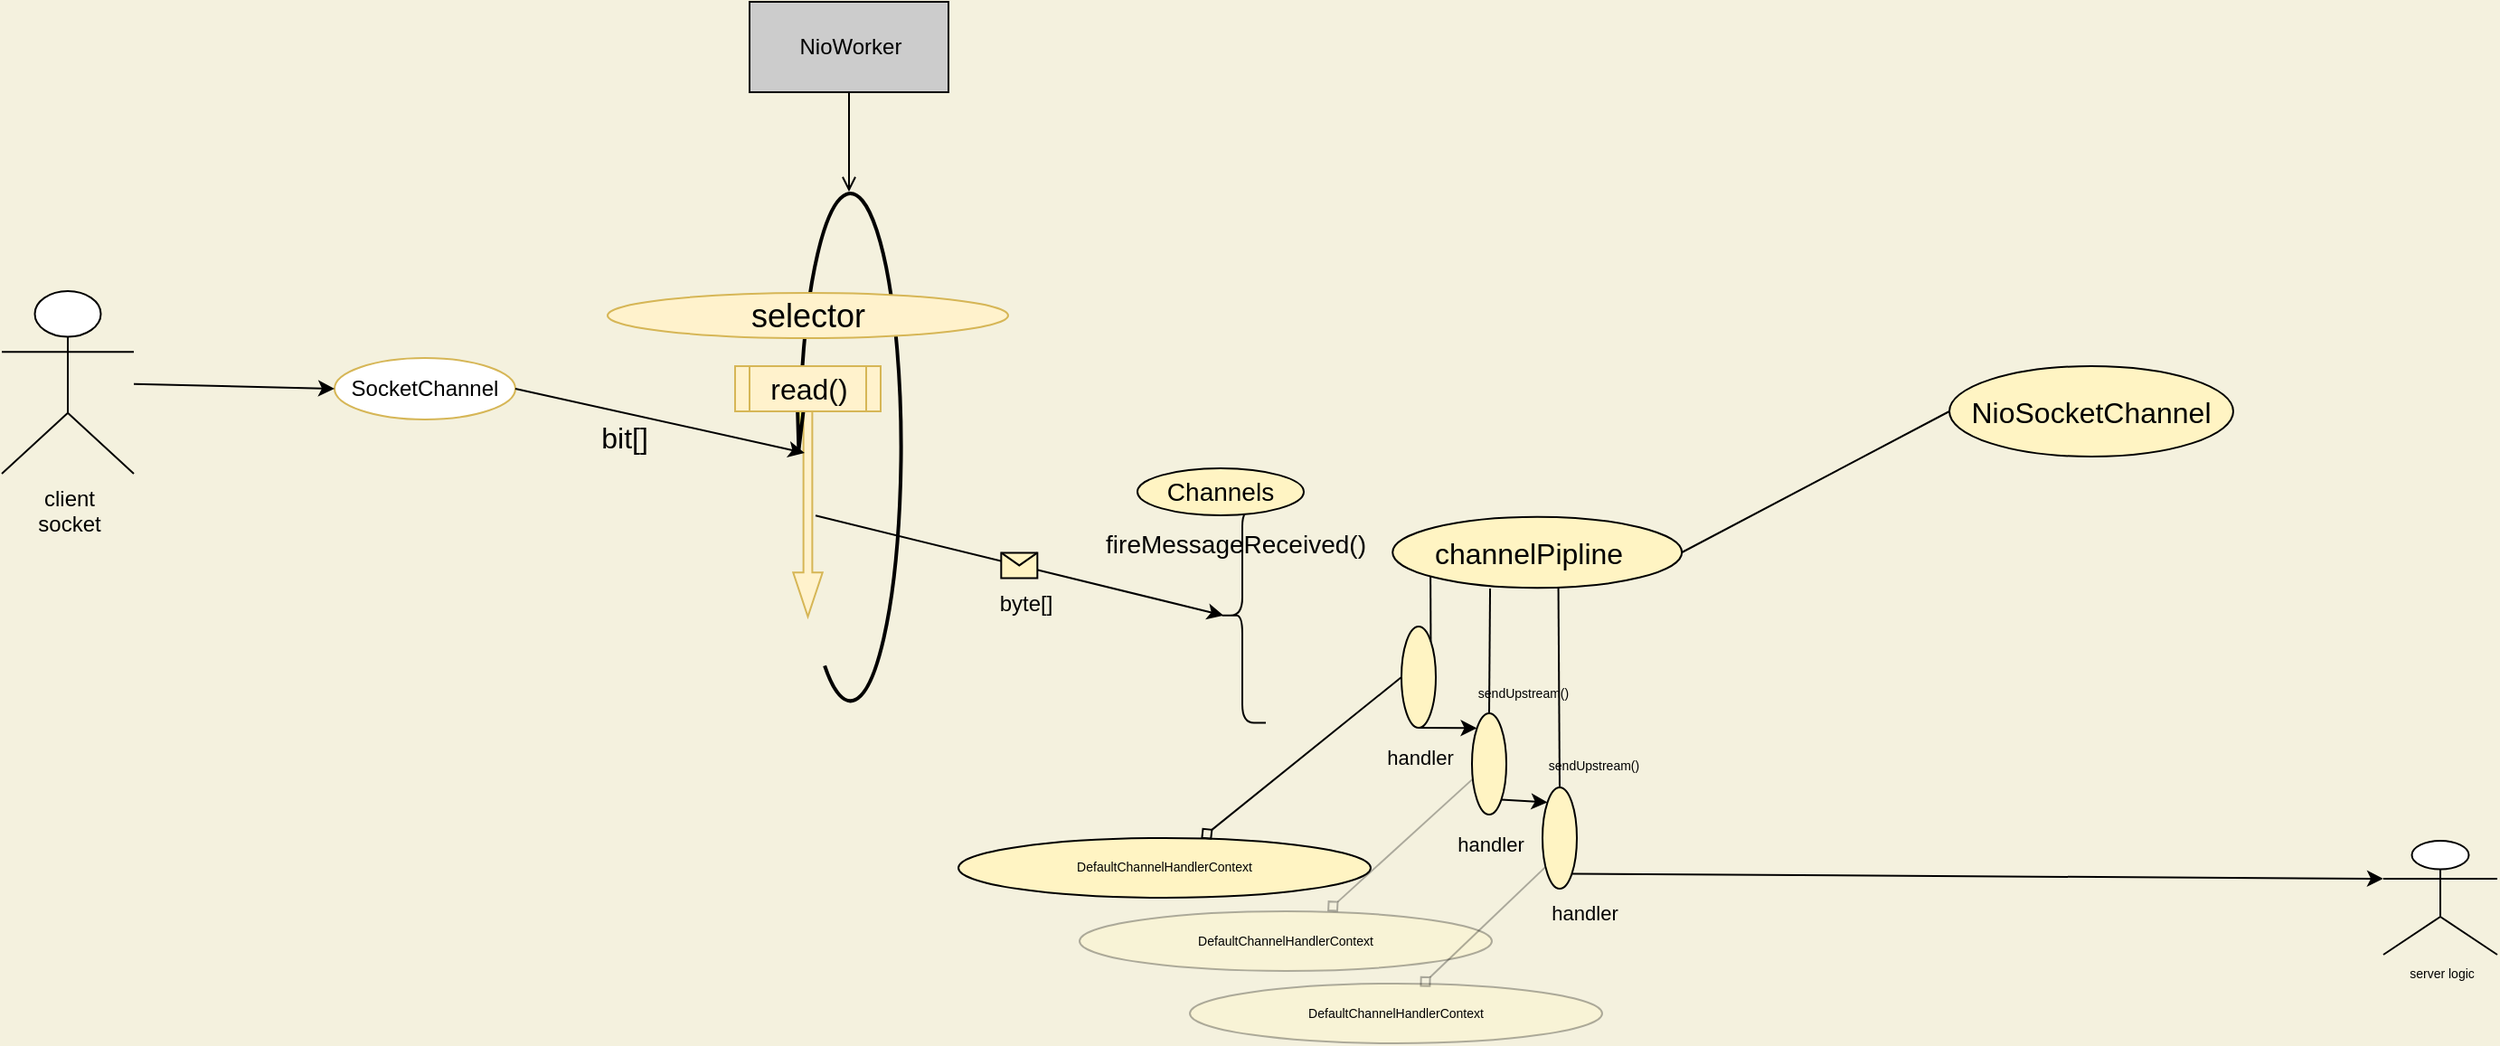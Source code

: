 <mxfile version="18.1.3" type="github">
  <diagram id="C5RBs43oDa-KdzZeNtuy" name="Page-1">
    <mxGraphModel dx="1247" dy="706" grid="0" gridSize="10" guides="1" tooltips="1" connect="1" arrows="1" fold="1" page="1" pageScale="1" pageWidth="2339" pageHeight="3300" background="#F4F1DE" math="0" shadow="0">
      <root>
        <mxCell id="WIyWlLk6GJQsqaUBKTNV-0" />
        <mxCell id="WIyWlLk6GJQsqaUBKTNV-1" parent="WIyWlLk6GJQsqaUBKTNV-0" />
        <mxCell id="-A4_LXCZxTvNpayDPFUK-17" value="" style="shape=singleArrow;direction=south;whiteSpace=wrap;html=1;fontSize=16;fillColor=#fff2cc;strokeColor=#d6b656;" parent="WIyWlLk6GJQsqaUBKTNV-1" vertex="1">
          <mxGeometry x="586.63" y="444" width="16.25" height="122" as="geometry" />
        </mxCell>
        <mxCell id="-A4_LXCZxTvNpayDPFUK-0" value="client&lt;br&gt;socket" style="shape=umlActor;verticalLabelPosition=bottom;verticalAlign=top;html=1;fontFamily=Helvetica;fontSize=12;fontColor=default;align=center;strokeColor=default;fillColor=default;" parent="WIyWlLk6GJQsqaUBKTNV-1" vertex="1">
          <mxGeometry x="149" y="386" width="73" height="101" as="geometry" />
        </mxCell>
        <mxCell id="-A4_LXCZxTvNpayDPFUK-1" value="NioWorker" style="html=1;fillColor=#CCCCCC;" parent="WIyWlLk6GJQsqaUBKTNV-1" vertex="1">
          <mxGeometry x="562.5" y="226" width="110" height="50" as="geometry" />
        </mxCell>
        <mxCell id="-A4_LXCZxTvNpayDPFUK-2" value="SocketChannel" style="ellipse;whiteSpace=wrap;html=1;fillColor=#FFFFFF;strokeColor=#d6b656;" parent="WIyWlLk6GJQsqaUBKTNV-1" vertex="1">
          <mxGeometry x="333" y="423" width="100" height="34" as="geometry" />
        </mxCell>
        <mxCell id="-A4_LXCZxTvNpayDPFUK-5" style="edgeStyle=orthogonalEdgeStyle;rounded=0;orthogonalLoop=1;jettySize=auto;html=1;entryX=0.5;entryY=1;entryDx=0;entryDy=0;fontSize=18;startArrow=open;startFill=0;endArrow=none;endFill=0;" parent="WIyWlLk6GJQsqaUBKTNV-1" source="-A4_LXCZxTvNpayDPFUK-4" target="-A4_LXCZxTvNpayDPFUK-1" edge="1">
          <mxGeometry relative="1" as="geometry" />
        </mxCell>
        <mxCell id="-A4_LXCZxTvNpayDPFUK-4" value="" style="verticalLabelPosition=bottom;html=1;verticalAlign=top;strokeWidth=2;shape=mxgraph.lean_mapping.physical_pull;pointerEvents=1;fillColor=#FFFA75;rotation=-180;" parent="WIyWlLk6GJQsqaUBKTNV-1" vertex="1">
          <mxGeometry x="588.5" y="331" width="58" height="283" as="geometry" />
        </mxCell>
        <mxCell id="-A4_LXCZxTvNpayDPFUK-6" value="read()" style="shape=process;whiteSpace=wrap;html=1;backgroundOutline=1;fontSize=16;fillColor=#fff2cc;strokeColor=#d6b656;" parent="WIyWlLk6GJQsqaUBKTNV-1" vertex="1">
          <mxGeometry x="554.5" y="427.5" width="80.5" height="25" as="geometry" />
        </mxCell>
        <mxCell id="-A4_LXCZxTvNpayDPFUK-3" value="selector" style="ellipse;whiteSpace=wrap;html=1;fillColor=#fff2cc;strokeColor=#d6b656;fontSize=18;" parent="WIyWlLk6GJQsqaUBKTNV-1" vertex="1">
          <mxGeometry x="484" y="387" width="221.5" height="25" as="geometry" />
        </mxCell>
        <mxCell id="-A4_LXCZxTvNpayDPFUK-13" value="" style="endArrow=classic;html=1;rounded=0;fontSize=16;entryX=0;entryY=0.5;entryDx=0;entryDy=0;" parent="WIyWlLk6GJQsqaUBKTNV-1" source="-A4_LXCZxTvNpayDPFUK-0" target="-A4_LXCZxTvNpayDPFUK-2" edge="1">
          <mxGeometry width="50" height="50" relative="1" as="geometry">
            <mxPoint x="309" y="528" as="sourcePoint" />
            <mxPoint x="359" y="478" as="targetPoint" />
          </mxGeometry>
        </mxCell>
        <mxCell id="-A4_LXCZxTvNpayDPFUK-15" value="NioSocketChannel" style="ellipse;whiteSpace=wrap;html=1;fontSize=16;fillColor=#FFF4C3;" parent="WIyWlLk6GJQsqaUBKTNV-1" vertex="1">
          <mxGeometry x="1226" y="427.5" width="157" height="50" as="geometry" />
        </mxCell>
        <mxCell id="-A4_LXCZxTvNpayDPFUK-16" value="" style="endArrow=classic;html=1;rounded=0;fontSize=16;exitX=1;exitY=0.5;exitDx=0;exitDy=0;entryX=0.258;entryY=0.61;entryDx=0;entryDy=0;entryPerimeter=0;" parent="WIyWlLk6GJQsqaUBKTNV-1" source="-A4_LXCZxTvNpayDPFUK-2" target="-A4_LXCZxTvNpayDPFUK-17" edge="1">
          <mxGeometry width="50" height="50" relative="1" as="geometry">
            <mxPoint x="334" y="569" as="sourcePoint" />
            <mxPoint x="589" y="474" as="targetPoint" />
          </mxGeometry>
        </mxCell>
        <mxCell id="-A4_LXCZxTvNpayDPFUK-18" value="bit[]" style="edgeLabel;html=1;align=center;verticalAlign=middle;resizable=0;points=[];fontSize=16;labelBackgroundColor=none;" parent="-A4_LXCZxTvNpayDPFUK-16" vertex="1" connectable="0">
          <mxGeometry x="-0.401" relative="1" as="geometry">
            <mxPoint x="12" y="16" as="offset" />
          </mxGeometry>
        </mxCell>
        <mxCell id="-A4_LXCZxTvNpayDPFUK-19" value="" style="endArrow=classic;html=1;rounded=0;fontSize=16;entryX=0.1;entryY=0.5;entryDx=0;entryDy=0;exitX=0.542;exitY=0.239;exitDx=0;exitDy=0;exitPerimeter=0;entryPerimeter=0;" parent="WIyWlLk6GJQsqaUBKTNV-1" source="-A4_LXCZxTvNpayDPFUK-17" target="-A4_LXCZxTvNpayDPFUK-26" edge="1">
          <mxGeometry relative="1" as="geometry">
            <mxPoint x="659" y="583" as="sourcePoint" />
            <mxPoint x="759" y="583" as="targetPoint" />
          </mxGeometry>
        </mxCell>
        <mxCell id="-A4_LXCZxTvNpayDPFUK-20" value="" style="shape=message;html=1;outlineConnect=0;labelBackgroundColor=none;fontSize=16;fillColor=#FFF4C3;" parent="-A4_LXCZxTvNpayDPFUK-19" vertex="1">
          <mxGeometry width="20" height="14" relative="1" as="geometry">
            <mxPoint x="-10" y="-7" as="offset" />
          </mxGeometry>
        </mxCell>
        <mxCell id="-A4_LXCZxTvNpayDPFUK-22" value="fireMessageReceived()" style="text;html=1;align=center;verticalAlign=middle;resizable=0;points=[];autosize=1;strokeColor=none;fillColor=none;fontSize=14;" parent="WIyWlLk6GJQsqaUBKTNV-1" vertex="1">
          <mxGeometry x="754" y="515" width="154" height="21" as="geometry" />
        </mxCell>
        <mxCell id="-A4_LXCZxTvNpayDPFUK-23" value="" style="ellipse;whiteSpace=wrap;html=1;fontFamily=Helvetica;fontSize=14;fontColor=default;align=center;strokeColor=default;fillColor=#FFF4C3;rotation=90;" parent="WIyWlLk6GJQsqaUBKTNV-1" vertex="1">
          <mxGeometry x="978.43" y="450.5" width="39.34" height="160" as="geometry" />
        </mxCell>
        <mxCell id="-A4_LXCZxTvNpayDPFUK-24" value="channelPipline" style="text;html=1;align=center;verticalAlign=middle;resizable=0;points=[];autosize=1;strokeColor=none;fillColor=none;fontSize=16;" parent="WIyWlLk6GJQsqaUBKTNV-1" vertex="1">
          <mxGeometry x="936" y="519" width="114" height="23" as="geometry" />
        </mxCell>
        <mxCell id="-A4_LXCZxTvNpayDPFUK-25" value="" style="endArrow=none;html=1;rounded=0;fontSize=14;entryX=0;entryY=0.5;entryDx=0;entryDy=0;exitX=0.5;exitY=0;exitDx=0;exitDy=0;exitPerimeter=0;endFill=0;" parent="WIyWlLk6GJQsqaUBKTNV-1" source="-A4_LXCZxTvNpayDPFUK-23" target="-A4_LXCZxTvNpayDPFUK-15" edge="1">
          <mxGeometry width="50" height="50" relative="1" as="geometry">
            <mxPoint x="846" y="748.5" as="sourcePoint" />
            <mxPoint x="896" y="698.5" as="targetPoint" />
          </mxGeometry>
        </mxCell>
        <mxCell id="-A4_LXCZxTvNpayDPFUK-26" value="" style="shape=curlyBracket;whiteSpace=wrap;html=1;rounded=1;labelBackgroundColor=none;fontSize=14;fillColor=#FFF4C3;" parent="WIyWlLk6GJQsqaUBKTNV-1" vertex="1">
          <mxGeometry x="822" y="506" width="26" height="118.75" as="geometry" />
        </mxCell>
        <mxCell id="AEAGeZcbQdEhw4Rx1AiT-0" value="byte[]" style="text;html=1;align=center;verticalAlign=middle;resizable=0;points=[];autosize=1;strokeColor=none;fillColor=none;" vertex="1" parent="WIyWlLk6GJQsqaUBKTNV-1">
          <mxGeometry x="694" y="550" width="42" height="18" as="geometry" />
        </mxCell>
        <mxCell id="AEAGeZcbQdEhw4Rx1AiT-1" value="&lt;span style=&quot;font-size: 14px;&quot;&gt;Channels&lt;/span&gt;" style="ellipse;whiteSpace=wrap;html=1;fillColor=#FFF4C3;" vertex="1" parent="WIyWlLk6GJQsqaUBKTNV-1">
          <mxGeometry x="777" y="484" width="92" height="26" as="geometry" />
        </mxCell>
        <mxCell id="AEAGeZcbQdEhw4Rx1AiT-4" value="" style="ellipse;whiteSpace=wrap;html=1;fontSize=16;fillColor=#FFF4C3;" vertex="1" parent="WIyWlLk6GJQsqaUBKTNV-1">
          <mxGeometry x="923" y="571.5" width="19" height="56" as="geometry" />
        </mxCell>
        <mxCell id="AEAGeZcbQdEhw4Rx1AiT-5" value="" style="ellipse;whiteSpace=wrap;html=1;fontSize=16;fillColor=#FFF4C3;" vertex="1" parent="WIyWlLk6GJQsqaUBKTNV-1">
          <mxGeometry x="962" y="619.5" width="19" height="56" as="geometry" />
        </mxCell>
        <mxCell id="AEAGeZcbQdEhw4Rx1AiT-6" value="" style="endArrow=classic;html=1;rounded=0;fontSize=16;entryX=0;entryY=0;entryDx=0;entryDy=0;exitX=0.5;exitY=1;exitDx=0;exitDy=0;" edge="1" parent="WIyWlLk6GJQsqaUBKTNV-1" source="AEAGeZcbQdEhw4Rx1AiT-4" target="AEAGeZcbQdEhw4Rx1AiT-5">
          <mxGeometry width="50" height="50" relative="1" as="geometry">
            <mxPoint x="875" y="779.5" as="sourcePoint" />
            <mxPoint x="925" y="729.5" as="targetPoint" />
          </mxGeometry>
        </mxCell>
        <mxCell id="AEAGeZcbQdEhw4Rx1AiT-7" value="" style="ellipse;whiteSpace=wrap;html=1;fontSize=16;fillColor=#FFF4C3;" vertex="1" parent="WIyWlLk6GJQsqaUBKTNV-1">
          <mxGeometry x="1001" y="660.5" width="19" height="56" as="geometry" />
        </mxCell>
        <mxCell id="AEAGeZcbQdEhw4Rx1AiT-8" value="" style="endArrow=classic;html=1;rounded=0;fontSize=16;entryX=0;entryY=0;entryDx=0;entryDy=0;exitX=1;exitY=1;exitDx=0;exitDy=0;" edge="1" parent="WIyWlLk6GJQsqaUBKTNV-1" source="AEAGeZcbQdEhw4Rx1AiT-5" target="AEAGeZcbQdEhw4Rx1AiT-7">
          <mxGeometry width="50" height="50" relative="1" as="geometry">
            <mxPoint x="928" y="744.5" as="sourcePoint" />
            <mxPoint x="978" y="694.5" as="targetPoint" />
          </mxGeometry>
        </mxCell>
        <mxCell id="AEAGeZcbQdEhw4Rx1AiT-9" value="" style="endArrow=none;html=1;rounded=0;fontSize=16;entryX=1;entryY=0;entryDx=0;entryDy=0;exitX=0.843;exitY=0.869;exitDx=0;exitDy=0;exitPerimeter=0;strokeWidth=1;endFill=0;" edge="1" parent="WIyWlLk6GJQsqaUBKTNV-1" source="-A4_LXCZxTvNpayDPFUK-23" target="AEAGeZcbQdEhw4Rx1AiT-4">
          <mxGeometry width="50" height="50" relative="1" as="geometry">
            <mxPoint x="1004" y="492.5" as="sourcePoint" />
            <mxPoint x="1054" y="442.5" as="targetPoint" />
          </mxGeometry>
        </mxCell>
        <mxCell id="AEAGeZcbQdEhw4Rx1AiT-10" value="handler" style="text;html=1;align=center;verticalAlign=middle;resizable=0;points=[];autosize=1;strokeColor=none;fillColor=none;fontSize=11;" vertex="1" parent="WIyWlLk6GJQsqaUBKTNV-1">
          <mxGeometry x="997" y="721.5" width="53" height="17" as="geometry" />
        </mxCell>
        <mxCell id="AEAGeZcbQdEhw4Rx1AiT-11" value="sendUpstream()" style="text;html=1;align=center;verticalAlign=middle;resizable=0;points=[];autosize=1;strokeColor=none;fillColor=none;fontSize=7;" vertex="1" parent="WIyWlLk6GJQsqaUBKTNV-1">
          <mxGeometry x="977" y="643" width="103" height="12" as="geometry" />
        </mxCell>
        <mxCell id="AEAGeZcbQdEhw4Rx1AiT-12" value="sendUpstream()" style="text;html=1;align=center;verticalAlign=middle;resizable=0;points=[];autosize=1;strokeColor=none;fillColor=none;fontSize=7;" vertex="1" parent="WIyWlLk6GJQsqaUBKTNV-1">
          <mxGeometry x="938" y="602.5" width="103" height="12" as="geometry" />
        </mxCell>
        <mxCell id="AEAGeZcbQdEhw4Rx1AiT-13" value="handler" style="text;html=1;align=center;verticalAlign=middle;resizable=0;points=[];autosize=1;strokeColor=none;fillColor=none;fontSize=11;" vertex="1" parent="WIyWlLk6GJQsqaUBKTNV-1">
          <mxGeometry x="945" y="683.5" width="53" height="17" as="geometry" />
        </mxCell>
        <mxCell id="AEAGeZcbQdEhw4Rx1AiT-14" value="handler" style="text;html=1;align=center;verticalAlign=middle;resizable=0;points=[];autosize=1;strokeColor=none;fillColor=none;fontSize=11;" vertex="1" parent="WIyWlLk6GJQsqaUBKTNV-1">
          <mxGeometry x="906" y="635.5" width="53" height="17" as="geometry" />
        </mxCell>
        <mxCell id="AEAGeZcbQdEhw4Rx1AiT-15" value="server logic" style="shape=umlActor;verticalLabelPosition=bottom;verticalAlign=top;html=1;outlineConnect=0;fontSize=7;fillColor=#FFFFFF;" vertex="1" parent="WIyWlLk6GJQsqaUBKTNV-1">
          <mxGeometry x="1466" y="690" width="63" height="63" as="geometry" />
        </mxCell>
        <mxCell id="AEAGeZcbQdEhw4Rx1AiT-19" value="" style="endArrow=classic;html=1;rounded=0;fontSize=7;entryX=0;entryY=0.333;entryDx=0;entryDy=0;entryPerimeter=0;exitX=1;exitY=1;exitDx=0;exitDy=0;" edge="1" parent="WIyWlLk6GJQsqaUBKTNV-1" source="AEAGeZcbQdEhw4Rx1AiT-7" target="AEAGeZcbQdEhw4Rx1AiT-15">
          <mxGeometry width="50" height="50" relative="1" as="geometry">
            <mxPoint x="920" y="829.5" as="sourcePoint" />
            <mxPoint x="970" y="779.5" as="targetPoint" />
          </mxGeometry>
        </mxCell>
        <mxCell id="AEAGeZcbQdEhw4Rx1AiT-20" value="" style="endArrow=none;html=1;rounded=0;fontSize=7;entryX=0.5;entryY=0;entryDx=0;entryDy=0;strokeWidth=1;endFill=0;exitX=1.007;exitY=0.663;exitDx=0;exitDy=0;exitPerimeter=0;" edge="1" parent="WIyWlLk6GJQsqaUBKTNV-1" source="-A4_LXCZxTvNpayDPFUK-23" target="AEAGeZcbQdEhw4Rx1AiT-5">
          <mxGeometry width="50" height="50" relative="1" as="geometry">
            <mxPoint x="971" y="547" as="sourcePoint" />
            <mxPoint x="1082" y="571" as="targetPoint" />
          </mxGeometry>
        </mxCell>
        <mxCell id="AEAGeZcbQdEhw4Rx1AiT-21" value="" style="endArrow=none;html=1;rounded=0;fontSize=7;entryX=0.5;entryY=0;entryDx=0;entryDy=0;exitX=0.985;exitY=0.427;exitDx=0;exitDy=0;exitPerimeter=0;strokeWidth=1;endFill=0;" edge="1" parent="WIyWlLk6GJQsqaUBKTNV-1" source="-A4_LXCZxTvNpayDPFUK-23" target="AEAGeZcbQdEhw4Rx1AiT-7">
          <mxGeometry width="50" height="50" relative="1" as="geometry">
            <mxPoint x="821" y="710" as="sourcePoint" />
            <mxPoint x="871" y="660" as="targetPoint" />
          </mxGeometry>
        </mxCell>
        <mxCell id="AEAGeZcbQdEhw4Rx1AiT-25" value="&lt;span style=&quot;font-size: 7px;&quot;&gt;DefaultChannelHandlerContext&lt;/span&gt;" style="ellipse;whiteSpace=wrap;html=1;labelBackgroundColor=none;fontSize=7;fillColor=#FFF4C3;" vertex="1" parent="WIyWlLk6GJQsqaUBKTNV-1">
          <mxGeometry x="678" y="688.5" width="228" height="33" as="geometry" />
        </mxCell>
        <mxCell id="AEAGeZcbQdEhw4Rx1AiT-26" value="" style="endArrow=none;html=1;rounded=0;fontSize=7;strokeWidth=1;entryX=0;entryY=0.5;entryDx=0;entryDy=0;startArrow=diamond;startFill=0;endFill=0;" edge="1" parent="WIyWlLk6GJQsqaUBKTNV-1" source="AEAGeZcbQdEhw4Rx1AiT-25" target="AEAGeZcbQdEhw4Rx1AiT-4">
          <mxGeometry width="50" height="50" relative="1" as="geometry">
            <mxPoint x="862" y="697" as="sourcePoint" />
            <mxPoint x="912" y="647" as="targetPoint" />
          </mxGeometry>
        </mxCell>
        <mxCell id="AEAGeZcbQdEhw4Rx1AiT-27" value="&lt;span style=&quot;font-size: 7px;&quot;&gt;DefaultChannelHandlerContext&lt;/span&gt;" style="ellipse;whiteSpace=wrap;html=1;labelBackgroundColor=none;fontSize=7;fillColor=#FFF4C3;opacity=30;" vertex="1" parent="WIyWlLk6GJQsqaUBKTNV-1">
          <mxGeometry x="745" y="729" width="228" height="33" as="geometry" />
        </mxCell>
        <mxCell id="AEAGeZcbQdEhw4Rx1AiT-28" value="&lt;span style=&quot;font-size: 7px;&quot;&gt;DefaultChannelHandlerContext&lt;/span&gt;" style="ellipse;whiteSpace=wrap;html=1;labelBackgroundColor=none;fontSize=7;fillColor=#FFF4C3;opacity=30;" vertex="1" parent="WIyWlLk6GJQsqaUBKTNV-1">
          <mxGeometry x="806" y="769" width="228" height="33" as="geometry" />
        </mxCell>
        <mxCell id="AEAGeZcbQdEhw4Rx1AiT-29" value="" style="endArrow=none;html=1;rounded=0;fontSize=7;strokeWidth=1;startArrow=diamond;startFill=0;endFill=0;exitX=0.601;exitY=0;exitDx=0;exitDy=0;exitPerimeter=0;opacity=30;" edge="1" parent="WIyWlLk6GJQsqaUBKTNV-1" source="AEAGeZcbQdEhw4Rx1AiT-27" target="AEAGeZcbQdEhw4Rx1AiT-5">
          <mxGeometry width="50" height="50" relative="1" as="geometry">
            <mxPoint x="822.233" y="698.762" as="sourcePoint" />
            <mxPoint x="933.0" y="609.5" as="targetPoint" />
          </mxGeometry>
        </mxCell>
        <mxCell id="AEAGeZcbQdEhw4Rx1AiT-30" value="" style="endArrow=none;html=1;rounded=0;fontSize=7;strokeWidth=1;entryX=0.083;entryY=0.787;entryDx=0;entryDy=0;startArrow=diamond;startFill=0;endFill=0;entryPerimeter=0;exitX=0.558;exitY=0.054;exitDx=0;exitDy=0;exitPerimeter=0;opacity=30;" edge="1" parent="WIyWlLk6GJQsqaUBKTNV-1" source="AEAGeZcbQdEhw4Rx1AiT-28" target="AEAGeZcbQdEhw4Rx1AiT-7">
          <mxGeometry width="50" height="50" relative="1" as="geometry">
            <mxPoint x="832.233" y="708.762" as="sourcePoint" />
            <mxPoint x="943.0" y="619.5" as="targetPoint" />
          </mxGeometry>
        </mxCell>
      </root>
    </mxGraphModel>
  </diagram>
</mxfile>
